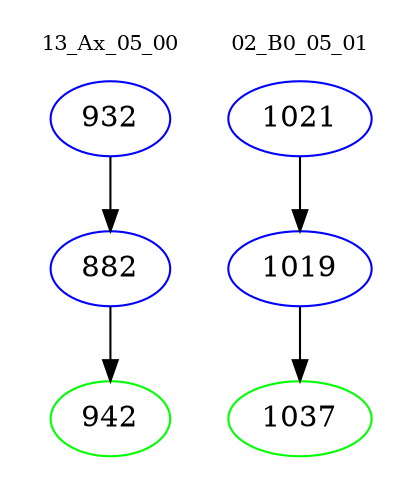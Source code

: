 digraph{
subgraph cluster_0 {
color = white
label = "13_Ax_05_00";
fontsize=10;
T0_932 [label="932", color="blue"]
T0_932 -> T0_882 [color="black"]
T0_882 [label="882", color="blue"]
T0_882 -> T0_942 [color="black"]
T0_942 [label="942", color="green"]
}
subgraph cluster_1 {
color = white
label = "02_B0_05_01";
fontsize=10;
T1_1021 [label="1021", color="blue"]
T1_1021 -> T1_1019 [color="black"]
T1_1019 [label="1019", color="blue"]
T1_1019 -> T1_1037 [color="black"]
T1_1037 [label="1037", color="green"]
}
}
